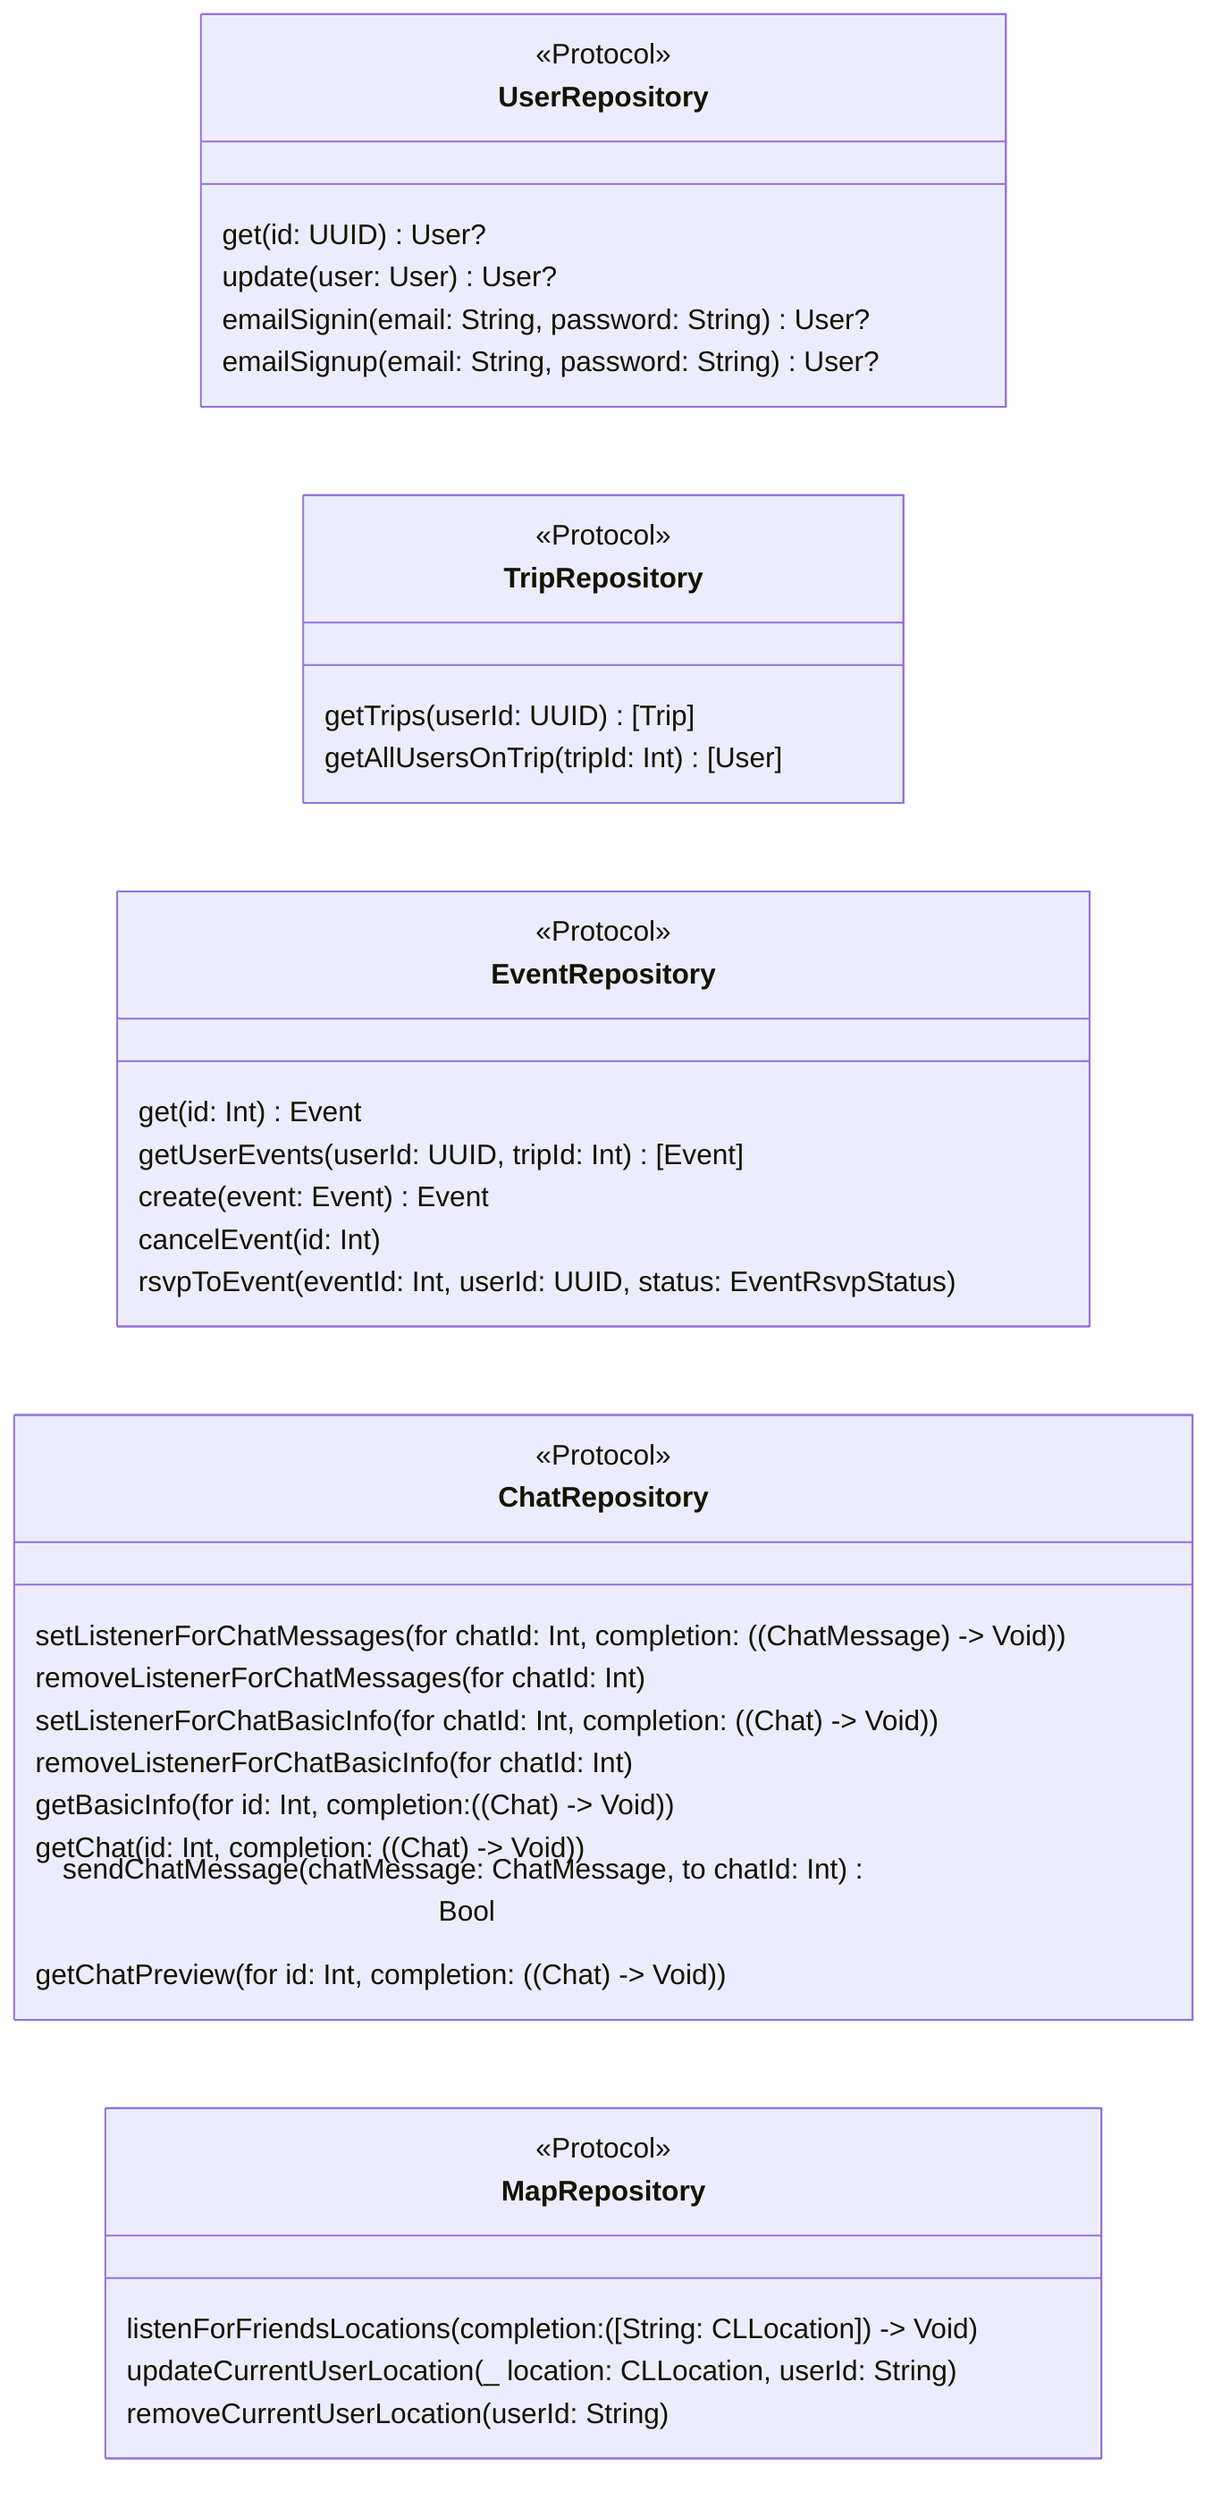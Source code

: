classDiagram
    direction LR
    class UserRepository{
        <<Protocol>>
        get(id: UUID) User?
        update(user: User) User?
        emailSignin(email: String, password: String) User?
        emailSignup(email: String, password: String) User?
    }

    class TripRepository{
        <<Protocol>>
        getTrips(userId: UUID) [Trip]
        getAllUsersOnTrip(tripId: Int) [User]
    }

    class EventRepository{
        <<Protocol>>
        get(id: Int) Event
        getUserEvents(userId: UUID, tripId: Int) [Event]
        create(event: Event) Event
        cancelEvent(id: Int) 
        rsvpToEvent(eventId: Int, userId: UUID, status: EventRsvpStatus)
    }

    class ChatRepository{
        <<Protocol>>
        setListenerForChatMessages(for chatId: Int, completion: ((ChatMessage) -> Void))
        removeListenerForChatMessages(for chatId: Int)
        setListenerForChatBasicInfo(for chatId: Int, completion: ((Chat) -> Void))
        removeListenerForChatBasicInfo(for chatId: Int)
        getBasicInfo(for id: Int, completion:((Chat) -> Void))
        getChat(id: Int, completion: ((Chat) -> Void))
        sendChatMessage(chatMessage: ChatMessage, to chatId: Int) Bool
        getChatPreview(for id: Int, completion: ((Chat) -> Void))
    }
    
    class MapRepository{
        <<Protocol>>
        listenForFriendsLocations(completion: ([String: CLLocation]) -> Void)
        updateCurrentUserLocation(_ location: CLLocation, userId: String)
        removeCurrentUserLocation(userId: String)
    }